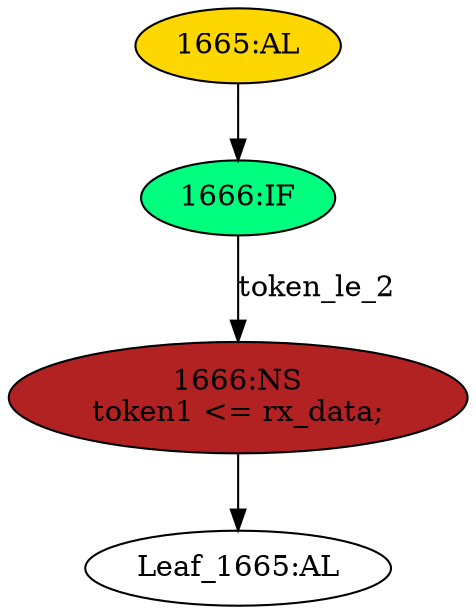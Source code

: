 strict digraph "" {
	node [label="\N"];
	"1665:AL"	 [ast="<pyverilog.vparser.ast.Always object at 0x7f13b5568f90>",
		clk_sens=True,
		fillcolor=gold,
		label="1665:AL",
		sens="['clk']",
		statements="[]",
		style=filled,
		typ=Always,
		use_var="['token_le_2', 'rx_data']"];
	"1666:IF"	 [ast="<pyverilog.vparser.ast.IfStatement object at 0x7f13b55d4e50>",
		fillcolor=springgreen,
		label="1666:IF",
		statements="[]",
		style=filled,
		typ=IfStatement];
	"1665:AL" -> "1666:IF"	 [cond="[]",
		lineno=None];
	"Leaf_1665:AL"	 [def_var="['token1']",
		label="Leaf_1665:AL"];
	"1666:NS"	 [ast="<pyverilog.vparser.ast.NonblockingSubstitution object at 0x7f13b55d4cd0>",
		fillcolor=firebrick,
		label="1666:NS
token1 <= rx_data;",
		statements="[<pyverilog.vparser.ast.NonblockingSubstitution object at 0x7f13b55d4cd0>]",
		style=filled,
		typ=NonblockingSubstitution];
	"1666:IF" -> "1666:NS"	 [cond="['token_le_2']",
		label=token_le_2,
		lineno=1666];
	"1666:NS" -> "Leaf_1665:AL"	 [cond="[]",
		lineno=None];
}

